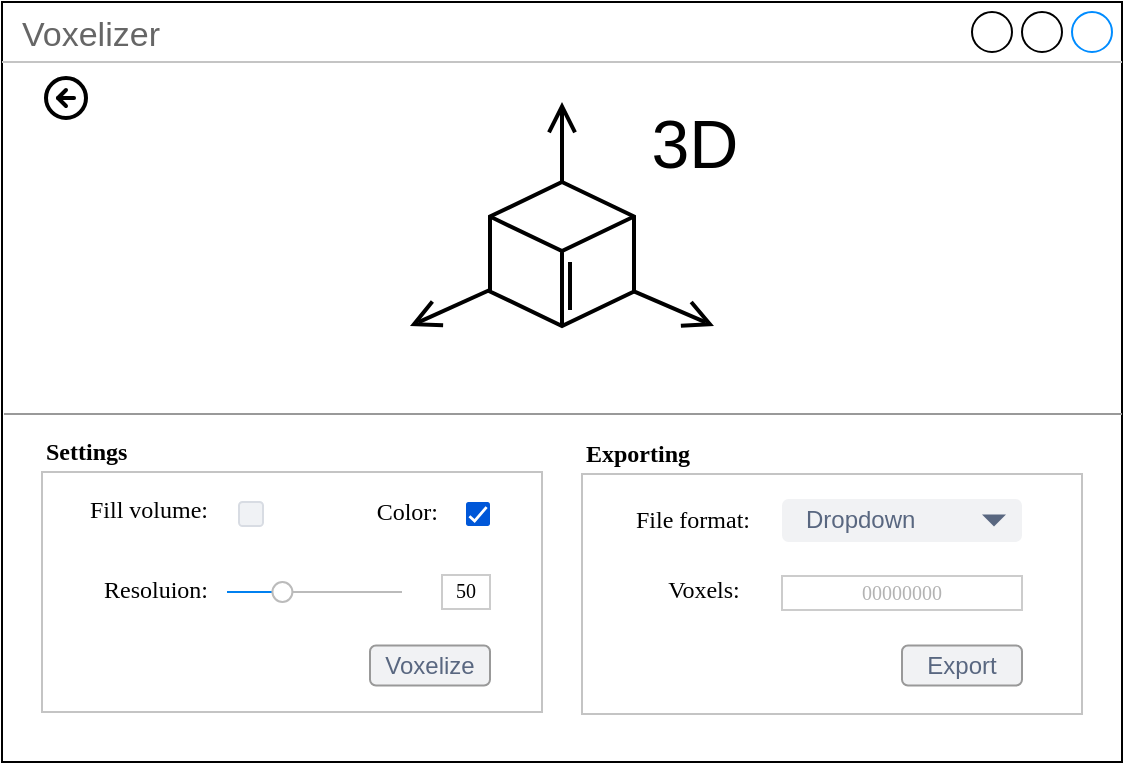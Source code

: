 <mxfile version="13.0.3" type="device"><diagram id="C5RBs43oDa-KdzZeNtuy" name="Page-1"><mxGraphModel dx="1351" dy="924" grid="1" gridSize="10" guides="1" tooltips="1" connect="1" arrows="1" fold="1" page="1" pageScale="1" pageWidth="827" pageHeight="1169" math="0" shadow="0"><root><mxCell id="WIyWlLk6GJQsqaUBKTNV-0"/><mxCell id="WIyWlLk6GJQsqaUBKTNV-1" parent="WIyWlLk6GJQsqaUBKTNV-0"/><mxCell id="lNCha9rLU0_IZ1kMbxVS-0" value="Voxelizer" style="strokeWidth=1;shadow=0;dashed=0;align=center;html=1;shape=mxgraph.mockup.containers.window;align=left;verticalAlign=top;spacingLeft=8;strokeColor2=#008cff;strokeColor3=#c4c4c4;fontColor=#666666;mainText=;fontSize=17;labelBackgroundColor=none;noLabel=0;" parent="WIyWlLk6GJQsqaUBKTNV-1" vertex="1"><mxGeometry x="134" y="394" width="560" height="380" as="geometry"/></mxCell><mxCell id="lNCha9rLU0_IZ1kMbxVS-35" value="&lt;font style=&quot;font-size: 34px&quot;&gt;3D&lt;/font&gt;" style="text;html=1;align=center;verticalAlign=middle;resizable=0;points=[];autosize=1;fontStyle=0" parent="WIyWlLk6GJQsqaUBKTNV-1" vertex="1"><mxGeometry x="450" y="450" width="60" height="30" as="geometry"/></mxCell><mxCell id="lNCha9rLU0_IZ1kMbxVS-29" value="" style="group;shadow=0;" parent="WIyWlLk6GJQsqaUBKTNV-1" vertex="1" connectable="0"><mxGeometry x="354" y="460" width="120" height="96" as="geometry"/></mxCell><mxCell id="lNCha9rLU0_IZ1kMbxVS-27" style="edgeStyle=orthogonalEdgeStyle;rounded=0;orthogonalLoop=1;jettySize=auto;html=1;exitX=0.5;exitY=0;exitDx=0;exitDy=0;exitPerimeter=0;endArrow=open;endFill=0;endSize=11;targetPerimeterSpacing=0;strokeWidth=2;shadow=0;fixDash=0;backgroundOutline=0;" parent="lNCha9rLU0_IZ1kMbxVS-29" source="lNCha9rLU0_IZ1kMbxVS-24" edge="1"><mxGeometry relative="1" as="geometry"><mxPoint x="60" y="-16" as="targetPoint"/></mxGeometry></mxCell><mxCell id="lNCha9rLU0_IZ1kMbxVS-24" value="" style="whiteSpace=wrap;html=1;shape=mxgraph.basic.isocube;isoAngle=15;strokeWidth=2;shadow=0;fixDash=0;backgroundOutline=0;" parent="lNCha9rLU0_IZ1kMbxVS-29" vertex="1"><mxGeometry x="24" y="24" width="72" height="72" as="geometry"/></mxCell><mxCell id="lNCha9rLU0_IZ1kMbxVS-25" value="" style="endArrow=open;html=1;endFill=0;endSize=11;targetPerimeterSpacing=0;rounded=0;strokeWidth=2;exitX=0.002;exitY=0.748;exitDx=0;exitDy=0;exitPerimeter=0;shadow=0;fixDash=0;backgroundOutline=0;" parent="lNCha9rLU0_IZ1kMbxVS-29" source="lNCha9rLU0_IZ1kMbxVS-24" edge="1"><mxGeometry width="50" height="50" relative="1" as="geometry"><mxPoint x="16" y="80" as="sourcePoint"/><mxPoint x="-16" y="96" as="targetPoint"/></mxGeometry></mxCell><mxCell id="lNCha9rLU0_IZ1kMbxVS-26" value="" style="endArrow=open;html=1;endFill=0;endSize=11;targetPerimeterSpacing=0;rounded=0;strokeWidth=2;exitX=0;exitY=0;exitDx=72;exitDy=54.714;exitPerimeter=0;shadow=0;fixDash=0;backgroundOutline=0;comic=0;" parent="lNCha9rLU0_IZ1kMbxVS-29" source="lNCha9rLU0_IZ1kMbxVS-24" edge="1"><mxGeometry width="50" height="50" relative="1" as="geometry"><mxPoint x="120" y="72" as="sourcePoint"/><mxPoint x="136" y="96" as="targetPoint"/></mxGeometry></mxCell><mxCell id="lNCha9rLU0_IZ1kMbxVS-28" value="" style="endArrow=none;html=1;strokeWidth=2;anchorPointDirection=0;shadow=0;fixDash=0;backgroundOutline=0;" parent="lNCha9rLU0_IZ1kMbxVS-29" edge="1"><mxGeometry width="50" height="50" relative="1" as="geometry"><mxPoint x="64" y="64" as="sourcePoint"/><mxPoint x="64" y="88" as="targetPoint"/></mxGeometry></mxCell><mxCell id="lNCha9rLU0_IZ1kMbxVS-8" value="" style="rounded=0;whiteSpace=wrap;html=1;shadow=0;fontColor=#CCCCCC;strokeColor=#C4C4C4;" parent="WIyWlLk6GJQsqaUBKTNV-1" vertex="1"><mxGeometry x="154" y="629" width="250" height="120" as="geometry"/></mxCell><mxCell id="lNCha9rLU0_IZ1kMbxVS-36" value="Resoluion:" style="text;html=1;strokeColor=none;fillColor=none;align=right;verticalAlign=middle;whiteSpace=wrap;rounded=0;shadow=0;glass=0;fontFamily=Verdana;fontColor=#000000;" parent="WIyWlLk6GJQsqaUBKTNV-1" vertex="1"><mxGeometry x="168.5" y="678" width="70" height="20" as="geometry"/></mxCell><mxCell id="lNCha9rLU0_IZ1kMbxVS-38" value="Fill volume:" style="text;html=1;strokeColor=none;fillColor=none;align=right;verticalAlign=middle;whiteSpace=wrap;rounded=0;shadow=0;glass=0;fontFamily=Verdana;fontColor=#000000;" parent="WIyWlLk6GJQsqaUBKTNV-1" vertex="1"><mxGeometry x="157" y="638" width="81.5" height="20" as="geometry"/></mxCell><mxCell id="lNCha9rLU0_IZ1kMbxVS-46" value="" style="rounded=1;fillColor=#F0F2F5;strokeColor=#D8DCE3;align=left;verticalAlign=middle;fontStyle=0;fontSize=12;labelPosition=right;verticalLabelPosition=middle;spacingLeft=10;html=1;shadow=0;dashed=0;glass=0;" parent="WIyWlLk6GJQsqaUBKTNV-1" vertex="1"><mxGeometry x="252.5" y="644" width="12" height="12" as="geometry"/></mxCell><mxCell id="lNCha9rLU0_IZ1kMbxVS-48" value="" style="html=1;verticalLabelPosition=bottom;labelBackgroundColor=#ffffff;verticalAlign=top;shadow=0;dashed=0;strokeWidth=1;shape=mxgraph.ios7ui.slider;barPos=31.67;strokeColor=#0080f0;strokeColor2=#a0a0a0;rounded=1;glass=0;fillColor=#ffffff;gradientColor=none;fontFamily=Verdana;fontColor=#000000;" parent="WIyWlLk6GJQsqaUBKTNV-1" vertex="1"><mxGeometry x="246.5" y="681.5" width="87.5" height="15" as="geometry"/></mxCell><mxCell id="lNCha9rLU0_IZ1kMbxVS-49" value="&lt;font style=&quot;font-size: 10px&quot;&gt;50&lt;/font&gt;" style="text;html=1;strokeColor=#CCCCCC;fillColor=#ffffff;align=center;verticalAlign=middle;whiteSpace=wrap;rounded=0;shadow=0;glass=0;fontFamily=Verdana;fontColor=#000000;spacing=0;spacingBottom=2;" parent="WIyWlLk6GJQsqaUBKTNV-1" vertex="1"><mxGeometry x="354" y="680.5" width="24" height="17" as="geometry"/></mxCell><mxCell id="lNCha9rLU0_IZ1kMbxVS-54" value="Color:" style="text;html=1;strokeColor=none;fillColor=none;align=right;verticalAlign=middle;whiteSpace=wrap;rounded=0;shadow=0;glass=0;fontFamily=Verdana;fontColor=#000000;" parent="WIyWlLk6GJQsqaUBKTNV-1" vertex="1"><mxGeometry x="284" y="639" width="70" height="20" as="geometry"/></mxCell><mxCell id="lNCha9rLU0_IZ1kMbxVS-61" value="" style="html=1;shadow=0;dashed=0;shape=mxgraph.atlassian.checkbox_2;fillColor=#0057D8;strokeColor=none;align=left;verticalAlign=middle;fontStyle=0;fontSize=12;labelPosition=right;verticalLabelPosition=middle;spacingLeft=10;rounded=1;glass=0;" parent="WIyWlLk6GJQsqaUBKTNV-1" vertex="1"><mxGeometry x="366" y="644" width="12" height="12" as="geometry"/></mxCell><mxCell id="lNCha9rLU0_IZ1kMbxVS-84" value="&lt;b&gt;Settings&lt;/b&gt;" style="text;html=1;strokeColor=none;fillColor=none;align=left;verticalAlign=middle;whiteSpace=wrap;rounded=0;shadow=0;glass=0;fontFamily=Verdana;fontColor=#000000;" parent="WIyWlLk6GJQsqaUBKTNV-1" vertex="1"><mxGeometry x="154" y="609" width="70" height="20" as="geometry"/></mxCell><mxCell id="lNCha9rLU0_IZ1kMbxVS-88" value="Voxelize" style="rounded=1;html=1;shadow=0;whiteSpace=wrap;fontSize=12;fillColor=#F1F2F4;align=center;strokeColor=#999999;fontColor=#596780;glass=0;spacingLeft=0;labelPosition=center;verticalLabelPosition=middle;verticalAlign=middle;" parent="WIyWlLk6GJQsqaUBKTNV-1" vertex="1"><mxGeometry x="318" y="715.75" width="60" height="20" as="geometry"/></mxCell><mxCell id="lNCha9rLU0_IZ1kMbxVS-7" value="" style="rounded=0;whiteSpace=wrap;html=1;shadow=0;fontColor=#CCCCCC;strokeColor=#C4C4C4;" parent="WIyWlLk6GJQsqaUBKTNV-1" vertex="1"><mxGeometry x="424" y="630" width="250" height="120" as="geometry"/></mxCell><mxCell id="lNCha9rLU0_IZ1kMbxVS-65" value="&lt;b&gt;Exporting&lt;/b&gt;" style="text;html=1;strokeColor=none;fillColor=none;align=left;verticalAlign=middle;whiteSpace=wrap;rounded=0;shadow=0;glass=0;fontFamily=Verdana;fontColor=#000000;" parent="WIyWlLk6GJQsqaUBKTNV-1" vertex="1"><mxGeometry x="424" y="610" width="70" height="20" as="geometry"/></mxCell><mxCell id="lNCha9rLU0_IZ1kMbxVS-66" value="Dropdown" style="rounded=1;fillColor=#F1F2F4;strokeColor=none;html=1;fontColor=#596780;align=left;fontSize=12;spacingLeft=10;shadow=0;glass=0;" parent="WIyWlLk6GJQsqaUBKTNV-1" vertex="1"><mxGeometry x="524" y="642.5" width="120" height="21.5" as="geometry"/></mxCell><mxCell id="lNCha9rLU0_IZ1kMbxVS-67" value="" style="shape=triangle;direction=south;fillColor=#596780;strokeColor=none;html=1" parent="lNCha9rLU0_IZ1kMbxVS-66" vertex="1"><mxGeometry x="1" y="0.5" width="12" height="6" relative="1" as="geometry"><mxPoint x="-20" y="-3" as="offset"/></mxGeometry></mxCell><mxCell id="lNCha9rLU0_IZ1kMbxVS-68" value="File format:" style="text;html=1;strokeColor=none;fillColor=none;align=right;verticalAlign=middle;whiteSpace=wrap;rounded=0;shadow=0;glass=0;fontFamily=Verdana;fontColor=#000000;" parent="WIyWlLk6GJQsqaUBKTNV-1" vertex="1"><mxGeometry x="434" y="643.25" width="76" height="20" as="geometry"/></mxCell><mxCell id="lNCha9rLU0_IZ1kMbxVS-69" value="Export" style="rounded=1;html=1;shadow=0;whiteSpace=wrap;fontSize=12;fillColor=#F1F2F4;align=center;strokeColor=#999999;fontColor=#596780;glass=0;spacingLeft=0;labelPosition=center;verticalLabelPosition=middle;verticalAlign=middle;" parent="WIyWlLk6GJQsqaUBKTNV-1" vertex="1"><mxGeometry x="584" y="715.75" width="60" height="20" as="geometry"/></mxCell><mxCell id="Os43ZOxlPFfqiLyUrl64-6" value="" style="shape=image;verticalLabelPosition=bottom;labelBackgroundColor=#ffffff;verticalAlign=top;aspect=fixed;imageAspect=0;image=data:image/svg+xml,PHN2ZyB4bWxucz0iaHR0cDovL3d3dy53My5vcmcvMjAwMC9zdmciIHdpZHRoPSIyNCIgaGVpZ2h0PSIyNCIgdmlld0JveD0iMCAwIDI0IDI0IiBmaWxsPSJub25lIiBzdHJva2U9ImN1cnJlbnRDb2xvciIgc3Ryb2tlLXdpZHRoPSIyIiBzdHJva2UtbGluZWNhcD0icm91bmQiIHN0cm9rZS1saW5lam9pbj0icm91bmQiIGNsYXNzPSJmZWF0aGVyIGZlYXRoZXItYXJyb3ctbGVmdC1jaXJjbGUiPjxjaXJjbGUgY3g9IjEyIiBjeT0iMTIiIHI9IjEwIi8+PHBvbHlsaW5lIHBvaW50cz0iMTIgOCA4IDEyIDEyIDE2Ii8+PGxpbmUgeDE9IjE2IiB5MT0iMTIiIHgyPSI4IiB5Mj0iMTIiLz48L3N2Zz4=;imageBorder=none;" vertex="1" parent="WIyWlLk6GJQsqaUBKTNV-1"><mxGeometry x="154" y="430" width="24" height="24" as="geometry"/></mxCell><mxCell id="Os43ZOxlPFfqiLyUrl64-7" value="" style="verticalLabelPosition=bottom;shadow=0;dashed=0;align=center;html=1;verticalAlign=top;strokeWidth=1;shape=mxgraph.mockup.markup.line;strokeColor=#999999;labelBackgroundColor=none;fontSize=19;fontColor=#4D4D4D;" vertex="1" parent="WIyWlLk6GJQsqaUBKTNV-1"><mxGeometry x="135" y="590" width="559" height="20" as="geometry"/></mxCell><mxCell id="lNCha9rLU0_IZ1kMbxVS-86" value="Voxels:" style="text;html=1;strokeColor=none;fillColor=none;align=center;verticalAlign=middle;whiteSpace=wrap;rounded=0;shadow=0;glass=0;fontFamily=Verdana;fontSize=12;fontColor=#000000;" parent="WIyWlLk6GJQsqaUBKTNV-1" vertex="1"><mxGeometry x="460" y="678" width="50" height="20" as="geometry"/></mxCell><mxCell id="Os43ZOxlPFfqiLyUrl64-10" value="&lt;font style=&quot;font-size: 10px&quot;&gt;00000000&lt;/font&gt;" style="text;html=1;strokeColor=#CCCCCC;fillColor=#ffffff;align=center;verticalAlign=middle;whiteSpace=wrap;rounded=0;shadow=0;glass=0;fontFamily=Verdana;fontColor=#B3B3B3;spacing=0;spacingBottom=2;" vertex="1" parent="WIyWlLk6GJQsqaUBKTNV-1"><mxGeometry x="524" y="681" width="120" height="17" as="geometry"/></mxCell></root></mxGraphModel></diagram></mxfile>